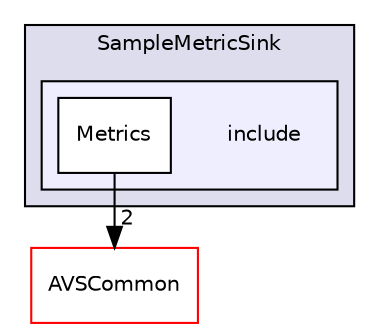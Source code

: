 digraph "/workplace/avs-device-sdk/Metrics/SampleMetricSink/include" {
  compound=true
  node [ fontsize="10", fontname="Helvetica"];
  edge [ labelfontsize="10", labelfontname="Helvetica"];
  subgraph clusterdir_88bc15e9d162c836057111d08acd2c60 {
    graph [ bgcolor="#ddddee", pencolor="black", label="SampleMetricSink" fontname="Helvetica", fontsize="10", URL="dir_88bc15e9d162c836057111d08acd2c60.html"]
  subgraph clusterdir_101b095db37944aa2a0a3f24e5441fda {
    graph [ bgcolor="#eeeeff", pencolor="black", label="" URL="dir_101b095db37944aa2a0a3f24e5441fda.html"];
    dir_101b095db37944aa2a0a3f24e5441fda [shape=plaintext label="include"];
    dir_435bc09dfe64b89aafb7b94e4daa2888 [shape=box label="Metrics" color="black" fillcolor="white" style="filled" URL="dir_435bc09dfe64b89aafb7b94e4daa2888.html"];
  }
  }
  dir_13e65effb2bde530b17b3d5eefcd0266 [shape=box label="AVSCommon" fillcolor="white" style="filled" color="red" URL="dir_13e65effb2bde530b17b3d5eefcd0266.html"];
  dir_435bc09dfe64b89aafb7b94e4daa2888->dir_13e65effb2bde530b17b3d5eefcd0266 [headlabel="2", labeldistance=1.5 headhref="dir_000566_000017.html"];
}
